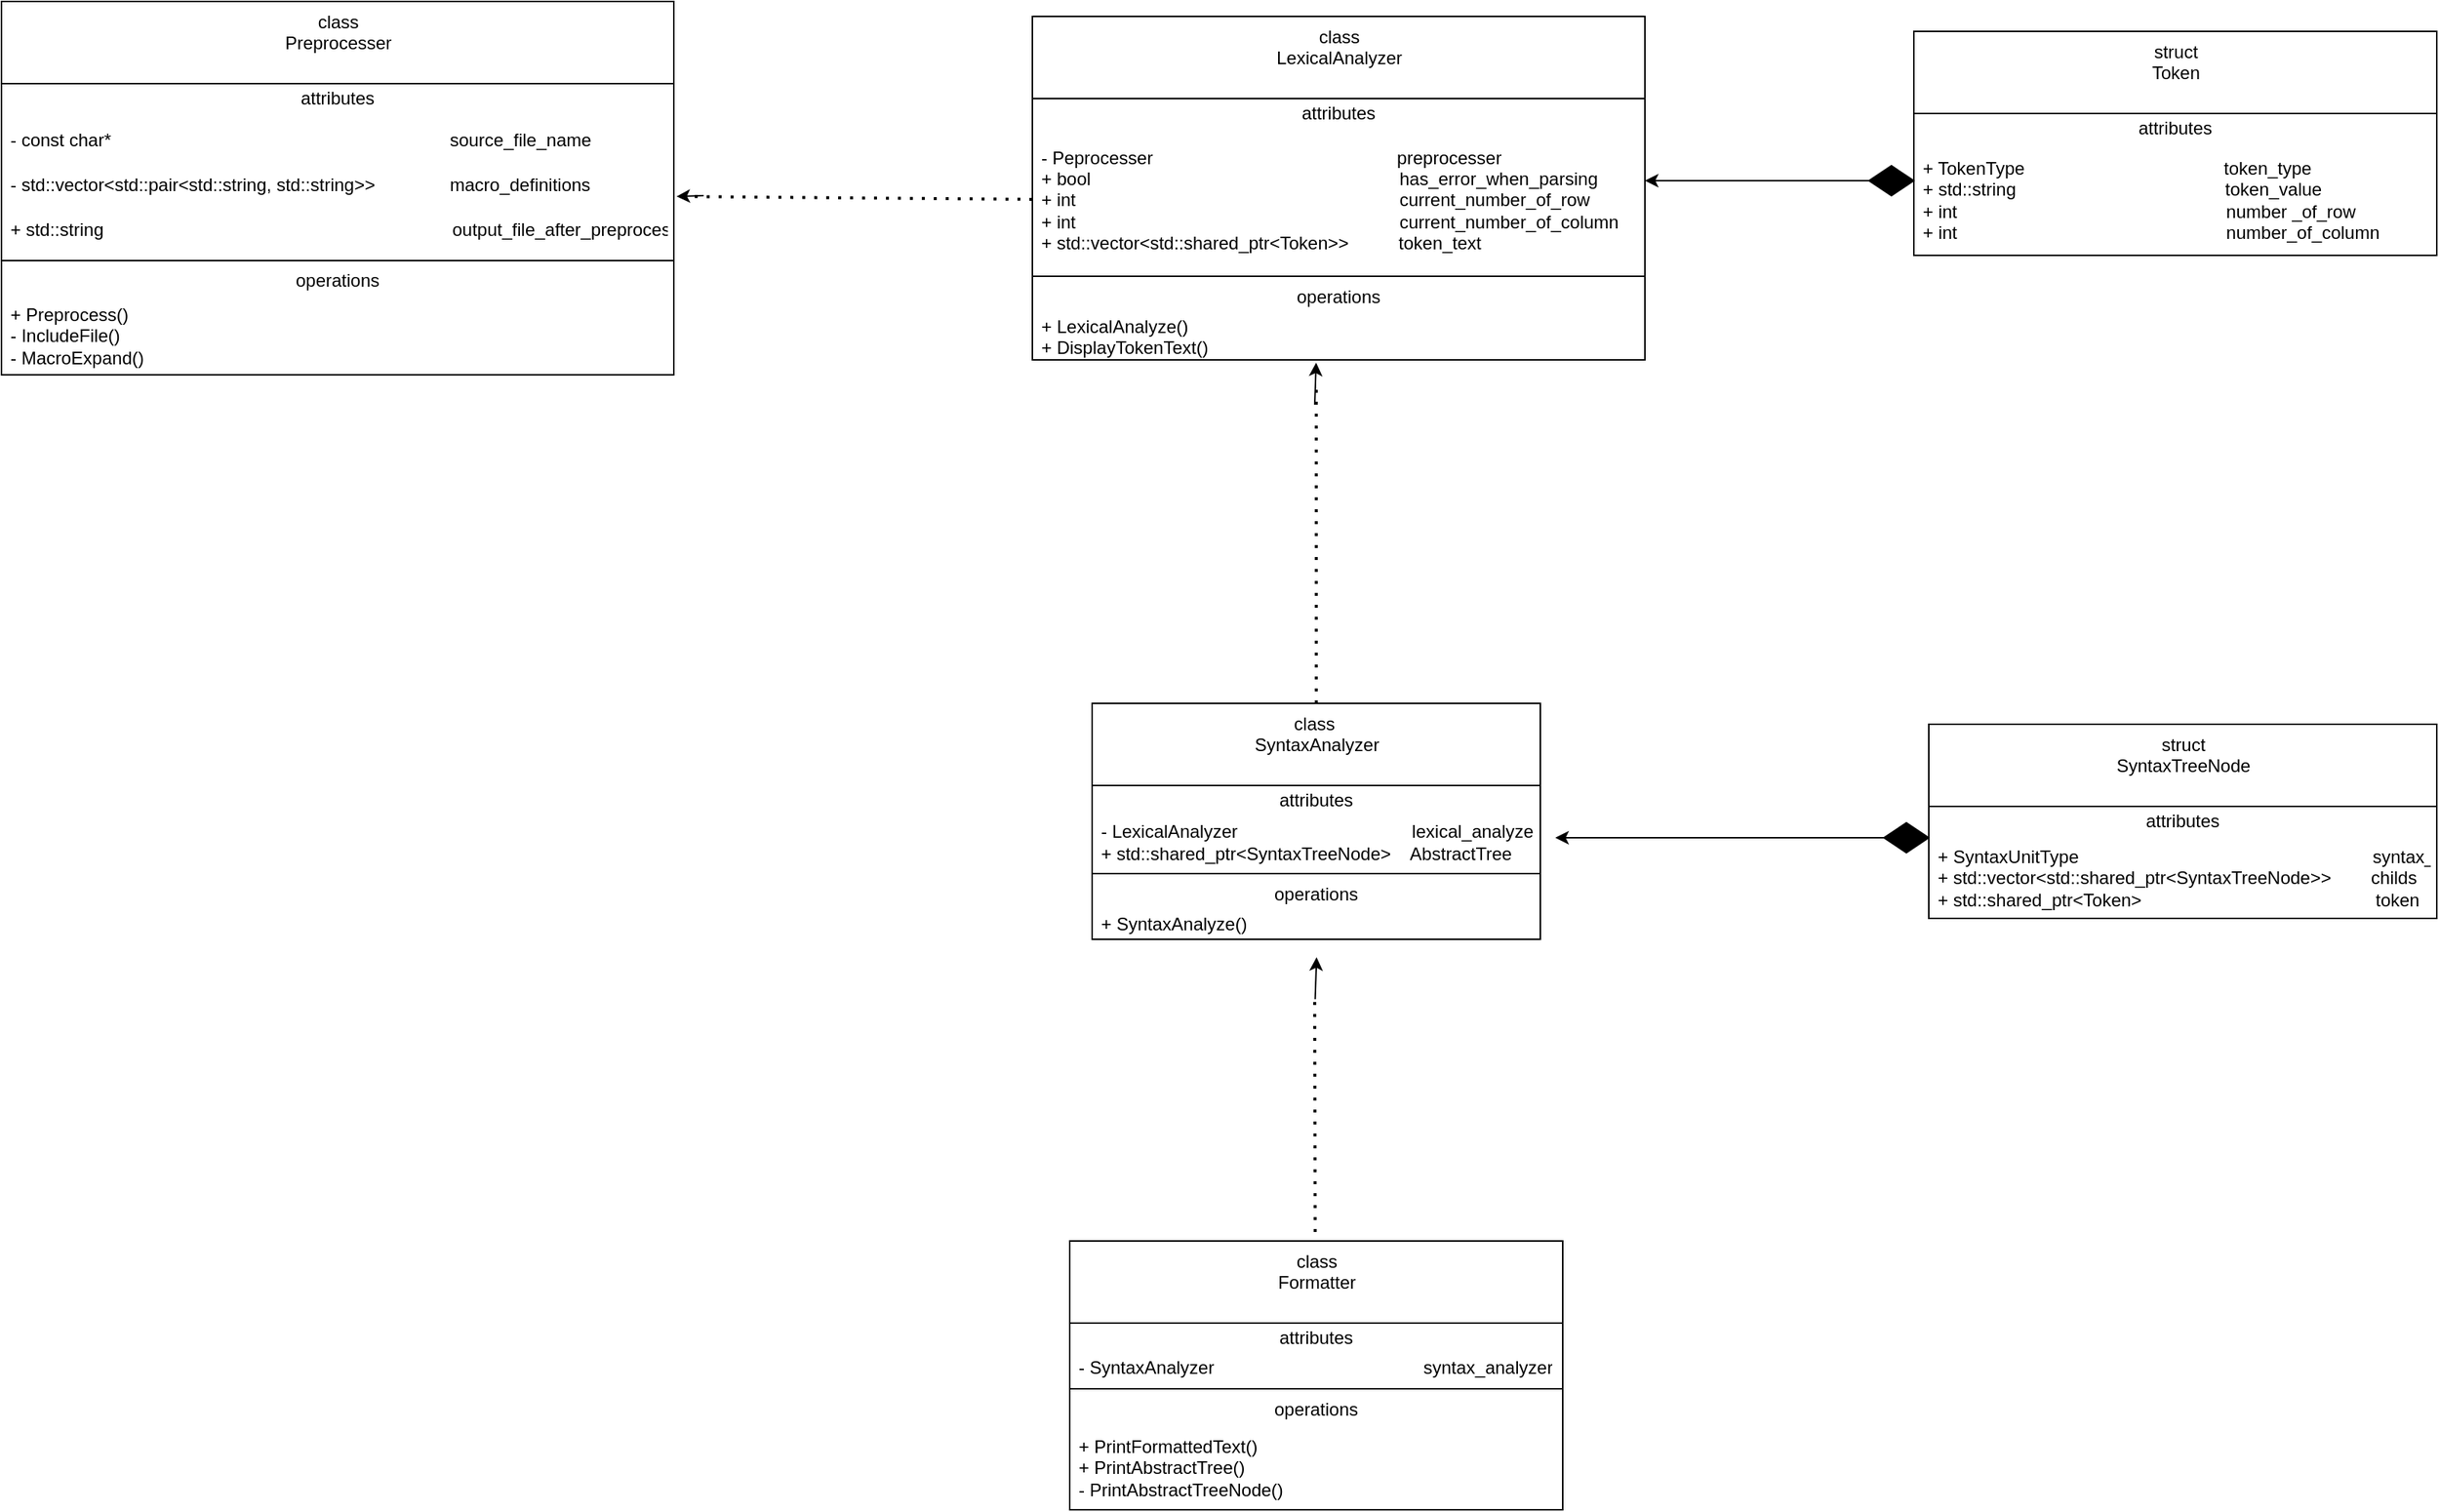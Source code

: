 <mxfile version="14.4.2" type="device"><diagram id="g5RECyr1C5fPyyQ4Zgw1" name="Page-1"><mxGraphModel dx="2245" dy="1198" grid="1" gridSize="10" guides="1" tooltips="1" connect="1" arrows="1" fold="1" page="1" pageScale="1" pageWidth="827" pageHeight="1169" math="0" shadow="0"><root><mxCell id="0"/><mxCell id="1" parent="0"/><mxCell id="2Q1fwc5lGxqjiFvZfwkD-17" value="class&lt;br&gt;Preprocesser" style="swimlane;fontStyle=0;align=center;verticalAlign=top;childLayout=stackLayout;horizontal=1;startSize=55;horizontalStack=0;resizeParent=1;resizeParentMax=0;resizeLast=0;collapsible=0;marginBottom=0;html=1;" vertex="1" parent="1"><mxGeometry x="200" y="80" width="450" height="250" as="geometry"/></mxCell><mxCell id="2Q1fwc5lGxqjiFvZfwkD-18" value="attributes" style="text;html=1;strokeColor=none;fillColor=none;align=center;verticalAlign=middle;spacingLeft=4;spacingRight=4;overflow=hidden;rotatable=0;points=[[0,0.5],[1,0.5]];portConstraint=eastwest;" vertex="1" parent="2Q1fwc5lGxqjiFvZfwkD-17"><mxGeometry y="55" width="450" height="20" as="geometry"/></mxCell><mxCell id="2Q1fwc5lGxqjiFvZfwkD-19" value="- const char*&amp;nbsp; &amp;nbsp; &amp;nbsp; &amp;nbsp; &amp;nbsp; &amp;nbsp; &amp;nbsp; &amp;nbsp; &amp;nbsp; &amp;nbsp; &amp;nbsp; &amp;nbsp; &amp;nbsp; &amp;nbsp; &amp;nbsp; &amp;nbsp; &amp;nbsp; &amp;nbsp; &amp;nbsp; &amp;nbsp; &amp;nbsp; &amp;nbsp; &amp;nbsp; &amp;nbsp; &amp;nbsp; &amp;nbsp; &amp;nbsp; &amp;nbsp; &amp;nbsp; &amp;nbsp; &amp;nbsp; &amp;nbsp; &amp;nbsp; &amp;nbsp; source_file_name" style="text;html=1;strokeColor=none;fillColor=none;align=left;verticalAlign=middle;spacingLeft=4;spacingRight=4;overflow=hidden;rotatable=0;points=[[0,0.5],[1,0.5]];portConstraint=eastwest;" vertex="1" parent="2Q1fwc5lGxqjiFvZfwkD-17"><mxGeometry y="75" width="450" height="35" as="geometry"/></mxCell><mxCell id="2Q1fwc5lGxqjiFvZfwkD-20" value="- std::vector&amp;lt;std::pair&amp;lt;std::string, std::string&amp;gt;&amp;gt;&amp;nbsp; &amp;nbsp; &amp;nbsp; &amp;nbsp; &amp;nbsp; &amp;nbsp; &amp;nbsp; &amp;nbsp;macro_definitions" style="text;html=1;strokeColor=none;fillColor=none;align=left;verticalAlign=middle;spacingLeft=4;spacingRight=4;overflow=hidden;rotatable=0;points=[[0,0.5],[1,0.5]];portConstraint=eastwest;" vertex="1" parent="2Q1fwc5lGxqjiFvZfwkD-17"><mxGeometry y="110" width="450" height="25" as="geometry"/></mxCell><mxCell id="2Q1fwc5lGxqjiFvZfwkD-21" value="+ std::string&amp;nbsp; &amp;nbsp; &amp;nbsp; &amp;nbsp; &amp;nbsp; &amp;nbsp; &amp;nbsp; &amp;nbsp; &amp;nbsp; &amp;nbsp; &amp;nbsp; &amp;nbsp; &amp;nbsp; &amp;nbsp; &amp;nbsp; &amp;nbsp; &amp;nbsp; &amp;nbsp; &amp;nbsp; &amp;nbsp; &amp;nbsp; &amp;nbsp; &amp;nbsp; &amp;nbsp; &amp;nbsp; &amp;nbsp; &amp;nbsp; &amp;nbsp; &amp;nbsp; &amp;nbsp; &amp;nbsp; &amp;nbsp; &amp;nbsp; &amp;nbsp; &amp;nbsp; output_file_after_preprocess" style="text;html=1;strokeColor=none;fillColor=none;align=left;verticalAlign=middle;spacingLeft=4;spacingRight=4;overflow=hidden;rotatable=0;points=[[0,0.5],[1,0.5]];portConstraint=eastwest;" vertex="1" parent="2Q1fwc5lGxqjiFvZfwkD-17"><mxGeometry y="135" width="450" height="35" as="geometry"/></mxCell><mxCell id="2Q1fwc5lGxqjiFvZfwkD-22" value="" style="line;strokeWidth=1;fillColor=none;align=left;verticalAlign=middle;spacingTop=-1;spacingLeft=3;spacingRight=3;rotatable=0;labelPosition=right;points=[];portConstraint=eastwest;" vertex="1" parent="2Q1fwc5lGxqjiFvZfwkD-17"><mxGeometry y="170" width="450" height="7" as="geometry"/></mxCell><mxCell id="2Q1fwc5lGxqjiFvZfwkD-23" value="operations" style="text;html=1;strokeColor=none;fillColor=none;align=center;verticalAlign=middle;spacingLeft=4;spacingRight=4;overflow=hidden;rotatable=0;points=[[0,0.5],[1,0.5]];portConstraint=eastwest;" vertex="1" parent="2Q1fwc5lGxqjiFvZfwkD-17"><mxGeometry y="177" width="450" height="20" as="geometry"/></mxCell><mxCell id="2Q1fwc5lGxqjiFvZfwkD-24" value="+ Preprocess()&lt;br&gt;- IncludeFile()&lt;br&gt;- MacroExpand()" style="text;html=1;strokeColor=none;fillColor=none;align=left;verticalAlign=middle;spacingLeft=4;spacingRight=4;overflow=hidden;rotatable=0;points=[[0,0.5],[1,0.5]];portConstraint=eastwest;" vertex="1" parent="2Q1fwc5lGxqjiFvZfwkD-17"><mxGeometry y="197" width="450" height="53" as="geometry"/></mxCell><mxCell id="2Q1fwc5lGxqjiFvZfwkD-27" value="struct&lt;br&gt;Token" style="swimlane;fontStyle=0;align=center;verticalAlign=top;childLayout=stackLayout;horizontal=1;startSize=55;horizontalStack=0;resizeParent=1;resizeParentMax=0;resizeLast=0;collapsible=0;marginBottom=0;html=1;fontColor=#000000;" vertex="1" parent="1"><mxGeometry x="1480" y="100" width="350" height="150" as="geometry"/></mxCell><mxCell id="2Q1fwc5lGxqjiFvZfwkD-28" value="attributes" style="text;html=1;strokeColor=none;fillColor=none;align=center;verticalAlign=middle;spacingLeft=4;spacingRight=4;overflow=hidden;rotatable=0;points=[[0,0.5],[1,0.5]];portConstraint=eastwest;" vertex="1" parent="2Q1fwc5lGxqjiFvZfwkD-27"><mxGeometry y="55" width="350" height="20" as="geometry"/></mxCell><mxCell id="2Q1fwc5lGxqjiFvZfwkD-31" value="+ TokenType&amp;nbsp; &amp;nbsp; &amp;nbsp; &amp;nbsp; &amp;nbsp; &amp;nbsp; &amp;nbsp; &amp;nbsp; &amp;nbsp; &amp;nbsp; &amp;nbsp; &amp;nbsp; &amp;nbsp; &amp;nbsp; &amp;nbsp; &amp;nbsp; &amp;nbsp; &amp;nbsp; &amp;nbsp; &amp;nbsp; token_type&lt;br&gt;+ std::string&amp;nbsp; &amp;nbsp; &amp;nbsp; &amp;nbsp; &amp;nbsp; &amp;nbsp; &amp;nbsp; &amp;nbsp; &amp;nbsp; &amp;nbsp; &amp;nbsp; &amp;nbsp; &amp;nbsp; &amp;nbsp; &amp;nbsp; &amp;nbsp; &amp;nbsp; &amp;nbsp; &amp;nbsp; &amp;nbsp; &amp;nbsp; token_value&lt;br&gt;+ int&amp;nbsp; &amp;nbsp; &amp;nbsp; &amp;nbsp; &amp;nbsp; &amp;nbsp; &amp;nbsp; &amp;nbsp; &amp;nbsp; &amp;nbsp; &amp;nbsp; &amp;nbsp; &amp;nbsp; &amp;nbsp; &amp;nbsp; &amp;nbsp; &amp;nbsp; &amp;nbsp; &amp;nbsp; &amp;nbsp; &amp;nbsp; &amp;nbsp; &amp;nbsp; &amp;nbsp; &amp;nbsp; &amp;nbsp; &amp;nbsp; number _of_row&lt;br&gt;+ int&amp;nbsp; &amp;nbsp; &amp;nbsp; &amp;nbsp; &amp;nbsp; &amp;nbsp; &amp;nbsp; &amp;nbsp; &amp;nbsp; &amp;nbsp; &amp;nbsp; &amp;nbsp; &amp;nbsp; &amp;nbsp; &amp;nbsp; &amp;nbsp; &amp;nbsp; &amp;nbsp; &amp;nbsp; &amp;nbsp; &amp;nbsp; &amp;nbsp; &amp;nbsp; &amp;nbsp; &amp;nbsp; &amp;nbsp; &amp;nbsp; number_of_column" style="text;html=1;strokeColor=none;fillColor=none;align=left;verticalAlign=middle;spacingLeft=4;spacingRight=4;overflow=hidden;rotatable=0;points=[[0,0.5],[1,0.5]];portConstraint=eastwest;" vertex="1" parent="2Q1fwc5lGxqjiFvZfwkD-27"><mxGeometry y="75" width="350" height="75" as="geometry"/></mxCell><mxCell id="2Q1fwc5lGxqjiFvZfwkD-45" value="class&lt;br&gt;LexicalAnalyzer" style="swimlane;fontStyle=0;align=center;verticalAlign=top;childLayout=stackLayout;horizontal=1;startSize=55;horizontalStack=0;resizeParent=1;resizeParentMax=0;resizeLast=0;collapsible=0;marginBottom=0;html=1;fontColor=#000000;" vertex="1" parent="1"><mxGeometry x="890" y="90" width="410" height="230" as="geometry"/></mxCell><mxCell id="2Q1fwc5lGxqjiFvZfwkD-46" value="attributes" style="text;html=1;strokeColor=none;fillColor=none;align=center;verticalAlign=middle;spacingLeft=4;spacingRight=4;overflow=hidden;rotatable=0;points=[[0,0.5],[1,0.5]];portConstraint=eastwest;" vertex="1" parent="2Q1fwc5lGxqjiFvZfwkD-45"><mxGeometry y="55" width="410" height="20" as="geometry"/></mxCell><mxCell id="2Q1fwc5lGxqjiFvZfwkD-47" value="- Peprocesser&amp;nbsp; &amp;nbsp; &amp;nbsp; &amp;nbsp; &amp;nbsp; &amp;nbsp; &amp;nbsp; &amp;nbsp; &amp;nbsp; &amp;nbsp; &amp;nbsp; &amp;nbsp; &amp;nbsp; &amp;nbsp; &amp;nbsp; &amp;nbsp; &amp;nbsp; &amp;nbsp; &amp;nbsp; &amp;nbsp; &amp;nbsp; &amp;nbsp; &amp;nbsp; &amp;nbsp; &amp;nbsp;preprocesser&lt;br&gt;+ bool&amp;nbsp; &amp;nbsp; &amp;nbsp; &amp;nbsp; &amp;nbsp; &amp;nbsp; &amp;nbsp; &amp;nbsp; &amp;nbsp; &amp;nbsp; &amp;nbsp; &amp;nbsp; &amp;nbsp; &amp;nbsp; &amp;nbsp; &amp;nbsp; &amp;nbsp; &amp;nbsp; &amp;nbsp; &amp;nbsp; &amp;nbsp; &amp;nbsp; &amp;nbsp; &amp;nbsp; &amp;nbsp; &amp;nbsp; &amp;nbsp; &amp;nbsp; &amp;nbsp; &amp;nbsp; &amp;nbsp; has_error_when_parsing&lt;br&gt;+ int&amp;nbsp; &amp;nbsp; &amp;nbsp; &amp;nbsp; &amp;nbsp; &amp;nbsp; &amp;nbsp; &amp;nbsp; &amp;nbsp; &amp;nbsp; &amp;nbsp; &amp;nbsp; &amp;nbsp; &amp;nbsp; &amp;nbsp; &amp;nbsp; &amp;nbsp; &amp;nbsp; &amp;nbsp; &amp;nbsp; &amp;nbsp; &amp;nbsp; &amp;nbsp; &amp;nbsp; &amp;nbsp; &amp;nbsp; &amp;nbsp; &amp;nbsp; &amp;nbsp; &amp;nbsp; &amp;nbsp; &amp;nbsp; &amp;nbsp;current_number_of_row&lt;br&gt;+ int&amp;nbsp; &amp;nbsp; &amp;nbsp; &amp;nbsp; &amp;nbsp; &amp;nbsp; &amp;nbsp; &amp;nbsp; &amp;nbsp; &amp;nbsp; &amp;nbsp; &amp;nbsp; &amp;nbsp; &amp;nbsp; &amp;nbsp; &amp;nbsp; &amp;nbsp; &amp;nbsp; &amp;nbsp; &amp;nbsp; &amp;nbsp; &amp;nbsp; &amp;nbsp; &amp;nbsp; &amp;nbsp; &amp;nbsp; &amp;nbsp; &amp;nbsp; &amp;nbsp; &amp;nbsp; &amp;nbsp; &amp;nbsp; &amp;nbsp;current_number_of_column&lt;br&gt;+ std::vector&amp;lt;std::shared_ptr&amp;lt;Token&amp;gt;&amp;gt;&amp;nbsp; &amp;nbsp; &amp;nbsp; &amp;nbsp; &amp;nbsp; token_text" style="text;html=1;strokeColor=none;fillColor=none;align=left;verticalAlign=middle;spacingLeft=4;spacingRight=4;overflow=hidden;rotatable=0;points=[[0,0.5],[1,0.5]];portConstraint=eastwest;" vertex="1" parent="2Q1fwc5lGxqjiFvZfwkD-45"><mxGeometry y="75" width="410" height="95" as="geometry"/></mxCell><mxCell id="2Q1fwc5lGxqjiFvZfwkD-50" value="" style="line;strokeWidth=1;fillColor=none;align=left;verticalAlign=middle;spacingTop=-1;spacingLeft=3;spacingRight=3;rotatable=0;labelPosition=right;points=[];portConstraint=eastwest;" vertex="1" parent="2Q1fwc5lGxqjiFvZfwkD-45"><mxGeometry y="170" width="410" height="8" as="geometry"/></mxCell><mxCell id="2Q1fwc5lGxqjiFvZfwkD-51" value="operations" style="text;html=1;strokeColor=none;fillColor=none;align=center;verticalAlign=middle;spacingLeft=4;spacingRight=4;overflow=hidden;rotatable=0;points=[[0,0.5],[1,0.5]];portConstraint=eastwest;" vertex="1" parent="2Q1fwc5lGxqjiFvZfwkD-45"><mxGeometry y="178" width="410" height="20" as="geometry"/></mxCell><mxCell id="2Q1fwc5lGxqjiFvZfwkD-52" value="+ LexicalAnalyze()&lt;br&gt;+ DisplayTokenText()" style="text;html=1;strokeColor=none;fillColor=none;align=left;verticalAlign=middle;spacingLeft=4;spacingRight=4;overflow=hidden;rotatable=0;points=[[0,0.5],[1,0.5]];portConstraint=eastwest;" vertex="1" parent="2Q1fwc5lGxqjiFvZfwkD-45"><mxGeometry y="198" width="410" height="32" as="geometry"/></mxCell><mxCell id="2Q1fwc5lGxqjiFvZfwkD-53" value="class&amp;nbsp;&lt;br&gt;SyntaxAnalyzer" style="swimlane;fontStyle=0;align=center;verticalAlign=top;childLayout=stackLayout;horizontal=1;startSize=55;horizontalStack=0;resizeParent=1;resizeParentMax=0;resizeLast=0;collapsible=0;marginBottom=0;html=1;fontColor=#000000;" vertex="1" parent="1"><mxGeometry x="930" y="550" width="300" height="158" as="geometry"/></mxCell><mxCell id="2Q1fwc5lGxqjiFvZfwkD-54" value="attributes" style="text;html=1;strokeColor=none;fillColor=none;align=center;verticalAlign=middle;spacingLeft=4;spacingRight=4;overflow=hidden;rotatable=0;points=[[0,0.5],[1,0.5]];portConstraint=eastwest;" vertex="1" parent="2Q1fwc5lGxqjiFvZfwkD-53"><mxGeometry y="55" width="300" height="20" as="geometry"/></mxCell><mxCell id="2Q1fwc5lGxqjiFvZfwkD-55" value="- LexicalAnalyzer&amp;nbsp; &amp;nbsp; &amp;nbsp; &amp;nbsp; &amp;nbsp; &amp;nbsp; &amp;nbsp; &amp;nbsp; &amp;nbsp; &amp;nbsp; &amp;nbsp; &amp;nbsp; &amp;nbsp; &amp;nbsp; &amp;nbsp; &amp;nbsp; &amp;nbsp; &amp;nbsp;lexical_analyzer&lt;br&gt;+ std::shared_ptr&amp;lt;SyntaxTreeNode&amp;gt;&amp;nbsp; &amp;nbsp; AbstractTree" style="text;html=1;strokeColor=none;fillColor=none;align=left;verticalAlign=middle;spacingLeft=4;spacingRight=4;overflow=hidden;rotatable=0;points=[[0,0.5],[1,0.5]];portConstraint=eastwest;" vertex="1" parent="2Q1fwc5lGxqjiFvZfwkD-53"><mxGeometry y="75" width="300" height="35" as="geometry"/></mxCell><mxCell id="2Q1fwc5lGxqjiFvZfwkD-58" value="" style="line;strokeWidth=1;fillColor=none;align=left;verticalAlign=middle;spacingTop=-1;spacingLeft=3;spacingRight=3;rotatable=0;labelPosition=right;points=[];portConstraint=eastwest;" vertex="1" parent="2Q1fwc5lGxqjiFvZfwkD-53"><mxGeometry y="110" width="300" height="8" as="geometry"/></mxCell><mxCell id="2Q1fwc5lGxqjiFvZfwkD-59" value="operations" style="text;html=1;strokeColor=none;fillColor=none;align=center;verticalAlign=middle;spacingLeft=4;spacingRight=4;overflow=hidden;rotatable=0;points=[[0,0.5],[1,0.5]];portConstraint=eastwest;" vertex="1" parent="2Q1fwc5lGxqjiFvZfwkD-53"><mxGeometry y="118" width="300" height="20" as="geometry"/></mxCell><mxCell id="2Q1fwc5lGxqjiFvZfwkD-60" value="+ SyntaxAnalyze()" style="text;html=1;strokeColor=none;fillColor=none;align=left;verticalAlign=middle;spacingLeft=4;spacingRight=4;overflow=hidden;rotatable=0;points=[[0,0.5],[1,0.5]];portConstraint=eastwest;" vertex="1" parent="2Q1fwc5lGxqjiFvZfwkD-53"><mxGeometry y="138" width="300" height="20" as="geometry"/></mxCell><mxCell id="2Q1fwc5lGxqjiFvZfwkD-61" value="struct&lt;br&gt;SyntaxTreeNode" style="swimlane;fontStyle=0;align=center;verticalAlign=top;childLayout=stackLayout;horizontal=1;startSize=55;horizontalStack=0;resizeParent=1;resizeParentMax=0;resizeLast=0;collapsible=0;marginBottom=0;html=1;fontColor=#000000;" vertex="1" parent="1"><mxGeometry x="1490" y="564" width="340" height="130" as="geometry"/></mxCell><mxCell id="2Q1fwc5lGxqjiFvZfwkD-62" value="attributes" style="text;html=1;strokeColor=none;fillColor=none;align=center;verticalAlign=middle;spacingLeft=4;spacingRight=4;overflow=hidden;rotatable=0;points=[[0,0.5],[1,0.5]];portConstraint=eastwest;" vertex="1" parent="2Q1fwc5lGxqjiFvZfwkD-61"><mxGeometry y="55" width="340" height="20" as="geometry"/></mxCell><mxCell id="2Q1fwc5lGxqjiFvZfwkD-63" value="+ SyntaxUnitType&amp;nbsp; &amp;nbsp; &amp;nbsp; &amp;nbsp; &amp;nbsp; &amp;nbsp; &amp;nbsp; &amp;nbsp; &amp;nbsp; &amp;nbsp; &amp;nbsp; &amp;nbsp; &amp;nbsp; &amp;nbsp; &amp;nbsp; &amp;nbsp; &amp;nbsp; &amp;nbsp; &amp;nbsp; &amp;nbsp; &amp;nbsp; &amp;nbsp; &amp;nbsp; &amp;nbsp; &amp;nbsp; &amp;nbsp; &amp;nbsp; &amp;nbsp; &amp;nbsp; &amp;nbsp;syntax_unit_type&lt;br&gt;+ std::vector&amp;lt;std::shared_ptr&amp;lt;SyntaxTreeNode&amp;gt;&amp;gt;&amp;nbsp; &amp;nbsp; &amp;nbsp; &amp;nbsp; childs&lt;br&gt;+ std::shared_ptr&amp;lt;Token&amp;gt;&amp;nbsp; &amp;nbsp; &amp;nbsp; &amp;nbsp; &amp;nbsp; &amp;nbsp; &amp;nbsp; &amp;nbsp; &amp;nbsp; &amp;nbsp; &amp;nbsp; &amp;nbsp; &amp;nbsp; &amp;nbsp; &amp;nbsp; &amp;nbsp; &amp;nbsp; &amp;nbsp; &amp;nbsp; &amp;nbsp; &amp;nbsp; &amp;nbsp; &amp;nbsp; &amp;nbsp;token" style="text;html=1;strokeColor=none;fillColor=none;align=left;verticalAlign=middle;spacingLeft=4;spacingRight=4;overflow=hidden;rotatable=0;points=[[0,0.5],[1,0.5]];portConstraint=eastwest;" vertex="1" parent="2Q1fwc5lGxqjiFvZfwkD-61"><mxGeometry y="75" width="340" height="55" as="geometry"/></mxCell><mxCell id="2Q1fwc5lGxqjiFvZfwkD-69" value="class&lt;br&gt;Formatter" style="swimlane;fontStyle=0;align=center;verticalAlign=top;childLayout=stackLayout;horizontal=1;startSize=55;horizontalStack=0;resizeParent=1;resizeParentMax=0;resizeLast=0;collapsible=0;marginBottom=0;html=1;fontColor=#000000;" vertex="1" parent="1"><mxGeometry x="915" y="910" width="330" height="180" as="geometry"/></mxCell><mxCell id="2Q1fwc5lGxqjiFvZfwkD-70" value="attributes" style="text;html=1;strokeColor=none;fillColor=none;align=center;verticalAlign=middle;spacingLeft=4;spacingRight=4;overflow=hidden;rotatable=0;points=[[0,0.5],[1,0.5]];portConstraint=eastwest;" vertex="1" parent="2Q1fwc5lGxqjiFvZfwkD-69"><mxGeometry y="55" width="330" height="20" as="geometry"/></mxCell><mxCell id="2Q1fwc5lGxqjiFvZfwkD-71" value="- SyntaxAnalyzer&amp;nbsp; &amp;nbsp; &amp;nbsp; &amp;nbsp; &amp;nbsp; &amp;nbsp; &amp;nbsp; &amp;nbsp; &amp;nbsp; &amp;nbsp; &amp;nbsp; &amp;nbsp; &amp;nbsp; &amp;nbsp; &amp;nbsp; &amp;nbsp; &amp;nbsp; &amp;nbsp; &amp;nbsp; &amp;nbsp; &amp;nbsp; syntax_analyzer" style="text;html=1;strokeColor=none;fillColor=none;align=left;verticalAlign=middle;spacingLeft=4;spacingRight=4;overflow=hidden;rotatable=0;points=[[0,0.5],[1,0.5]];portConstraint=eastwest;" vertex="1" parent="2Q1fwc5lGxqjiFvZfwkD-69"><mxGeometry y="75" width="330" height="20" as="geometry"/></mxCell><mxCell id="2Q1fwc5lGxqjiFvZfwkD-74" value="" style="line;strokeWidth=1;fillColor=none;align=left;verticalAlign=middle;spacingTop=-1;spacingLeft=3;spacingRight=3;rotatable=0;labelPosition=right;points=[];portConstraint=eastwest;" vertex="1" parent="2Q1fwc5lGxqjiFvZfwkD-69"><mxGeometry y="95" width="330" height="8" as="geometry"/></mxCell><mxCell id="2Q1fwc5lGxqjiFvZfwkD-75" value="operations" style="text;html=1;strokeColor=none;fillColor=none;align=center;verticalAlign=middle;spacingLeft=4;spacingRight=4;overflow=hidden;rotatable=0;points=[[0,0.5],[1,0.5]];portConstraint=eastwest;" vertex="1" parent="2Q1fwc5lGxqjiFvZfwkD-69"><mxGeometry y="103" width="330" height="20" as="geometry"/></mxCell><mxCell id="2Q1fwc5lGxqjiFvZfwkD-76" value="+ PrintFormattedText()&lt;br&gt;+ PrintAbstractTree()&lt;br&gt;- PrintAbstractTreeNode()" style="text;html=1;strokeColor=none;fillColor=none;align=left;verticalAlign=middle;spacingLeft=4;spacingRight=4;overflow=hidden;rotatable=0;points=[[0,0.5],[1,0.5]];portConstraint=eastwest;" vertex="1" parent="2Q1fwc5lGxqjiFvZfwkD-69"><mxGeometry y="123" width="330" height="57" as="geometry"/></mxCell><mxCell id="2Q1fwc5lGxqjiFvZfwkD-77" style="edgeStyle=orthogonalEdgeStyle;rounded=0;orthogonalLoop=1;jettySize=auto;html=1;exitX=0;exitY=0.5;exitDx=0;exitDy=0;entryX=1.011;entryY=0.909;entryDx=0;entryDy=0;entryPerimeter=0;fontColor=#000000;strokeColor=none;" edge="1" parent="1" source="2Q1fwc5lGxqjiFvZfwkD-47" target="2Q1fwc5lGxqjiFvZfwkD-20"><mxGeometry relative="1" as="geometry"/></mxCell><mxCell id="2Q1fwc5lGxqjiFvZfwkD-78" value="" style="endArrow=none;dashed=1;html=1;dashPattern=1 3;strokeWidth=2;fontColor=#000000;exitX=0;exitY=0.5;exitDx=0;exitDy=0;entryX=1.002;entryY=0.822;entryDx=0;entryDy=0;entryPerimeter=0;" edge="1" parent="1" source="2Q1fwc5lGxqjiFvZfwkD-47" target="2Q1fwc5lGxqjiFvZfwkD-20"><mxGeometry width="50" height="50" relative="1" as="geometry"><mxPoint x="890" y="260" as="sourcePoint"/><mxPoint x="940" y="210" as="targetPoint"/></mxGeometry></mxCell><mxCell id="2Q1fwc5lGxqjiFvZfwkD-79" value="" style="endArrow=classic;html=1;strokeColor=#000000;fontColor=#000000;entryX=1.004;entryY=-0.127;entryDx=0;entryDy=0;entryPerimeter=0;" edge="1" parent="1" target="2Q1fwc5lGxqjiFvZfwkD-21"><mxGeometry width="50" height="50" relative="1" as="geometry"><mxPoint x="670" y="210" as="sourcePoint"/><mxPoint x="700" y="200" as="targetPoint"/></mxGeometry></mxCell><mxCell id="2Q1fwc5lGxqjiFvZfwkD-92" style="edgeStyle=orthogonalEdgeStyle;rounded=0;orthogonalLoop=1;jettySize=auto;html=1;entryX=1;entryY=0.368;entryDx=0;entryDy=0;entryPerimeter=0;strokeColor=#000000;fontColor=#000000;" edge="1" parent="1" source="2Q1fwc5lGxqjiFvZfwkD-84" target="2Q1fwc5lGxqjiFvZfwkD-47"><mxGeometry relative="1" as="geometry"/></mxCell><mxCell id="2Q1fwc5lGxqjiFvZfwkD-84" value="" style="rhombus;whiteSpace=wrap;html=1;fontColor=#000000;direction=south;shadow=0;labelBackgroundColor=#000000;labelBorderColor=none;fillColor=#000000;" vertex="1" parent="1"><mxGeometry x="1450" y="190" width="30" height="20" as="geometry"/></mxCell><mxCell id="2Q1fwc5lGxqjiFvZfwkD-94" value="" style="endArrow=none;dashed=1;html=1;dashPattern=1 3;strokeWidth=2;fontColor=#000000;entryX=0.5;entryY=0;entryDx=0;entryDy=0;" edge="1" parent="1" target="2Q1fwc5lGxqjiFvZfwkD-53"><mxGeometry width="50" height="50" relative="1" as="geometry"><mxPoint x="1080" y="340" as="sourcePoint"/><mxPoint x="1080" y="420.0" as="targetPoint"/></mxGeometry></mxCell><mxCell id="2Q1fwc5lGxqjiFvZfwkD-97" value="" style="endArrow=classic;html=1;strokeColor=#000000;fontColor=#000000;entryX=0.473;entryY=1.058;entryDx=0;entryDy=0;entryPerimeter=0;" edge="1" parent="1"><mxGeometry width="50" height="50" relative="1" as="geometry"><mxPoint x="1079" y="350" as="sourcePoint"/><mxPoint x="1079.93" y="321.856" as="targetPoint"/></mxGeometry></mxCell><mxCell id="2Q1fwc5lGxqjiFvZfwkD-102" style="edgeStyle=orthogonalEdgeStyle;rounded=0;orthogonalLoop=1;jettySize=auto;html=1;strokeColor=#000000;fontColor=#000000;" edge="1" parent="1" source="2Q1fwc5lGxqjiFvZfwkD-99"><mxGeometry relative="1" as="geometry"><mxPoint x="1240" y="640" as="targetPoint"/></mxGeometry></mxCell><mxCell id="2Q1fwc5lGxqjiFvZfwkD-99" value="" style="rhombus;whiteSpace=wrap;html=1;fontColor=#000000;direction=south;shadow=0;labelBackgroundColor=#000000;labelBorderColor=none;fillColor=#000000;" vertex="1" parent="1"><mxGeometry x="1460" y="630" width="30" height="20" as="geometry"/></mxCell><mxCell id="2Q1fwc5lGxqjiFvZfwkD-103" value="" style="endArrow=none;dashed=1;html=1;dashPattern=1 3;strokeWidth=2;fontColor=#000000;entryX=0.5;entryY=0;entryDx=0;entryDy=0;" edge="1" parent="1"><mxGeometry width="50" height="50" relative="1" as="geometry"><mxPoint x="1079" y="750" as="sourcePoint"/><mxPoint x="1079.29" y="910" as="targetPoint"/></mxGeometry></mxCell><mxCell id="2Q1fwc5lGxqjiFvZfwkD-104" value="" style="endArrow=classic;html=1;strokeColor=#000000;fontColor=#000000;entryX=0.473;entryY=1.058;entryDx=0;entryDy=0;entryPerimeter=0;" edge="1" parent="1"><mxGeometry width="50" height="50" relative="1" as="geometry"><mxPoint x="1079.29" y="748.14" as="sourcePoint"/><mxPoint x="1080.22" y="719.996" as="targetPoint"/></mxGeometry></mxCell></root></mxGraphModel></diagram></mxfile>